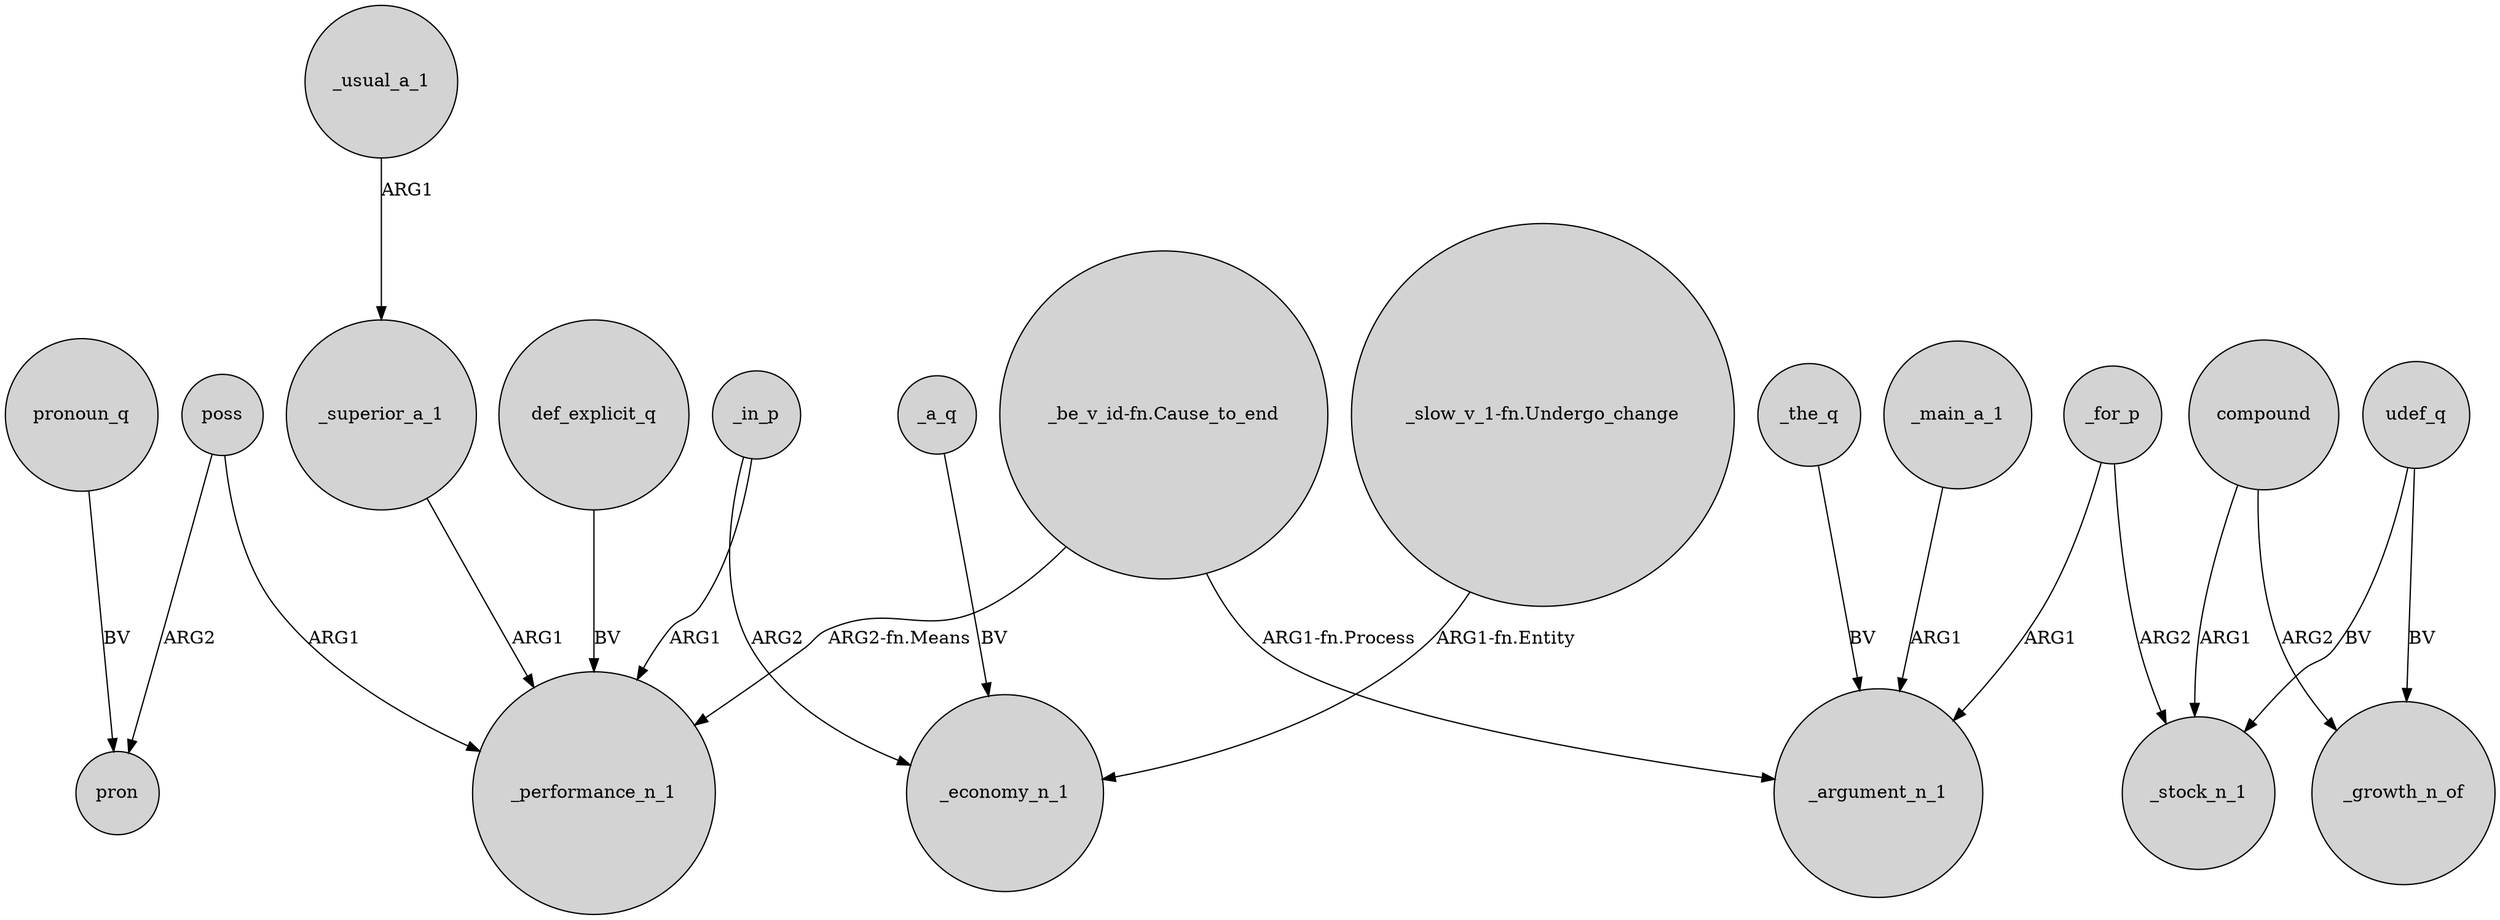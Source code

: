 digraph {
	node [shape=circle style=filled]
	"_be_v_id-fn.Cause_to_end" -> _performance_n_1 [label="ARG2-fn.Means"]
	_the_q -> _argument_n_1 [label=BV]
	_for_p -> _argument_n_1 [label=ARG1]
	"_be_v_id-fn.Cause_to_end" -> _argument_n_1 [label="ARG1-fn.Process"]
	compound -> _stock_n_1 [label=ARG1]
	pronoun_q -> pron [label=BV]
	udef_q -> _stock_n_1 [label=BV]
	poss -> pron [label=ARG2]
	_in_p -> _performance_n_1 [label=ARG1]
	def_explicit_q -> _performance_n_1 [label=BV]
	compound -> _growth_n_of [label=ARG2]
	poss -> _performance_n_1 [label=ARG1]
	_a_q -> _economy_n_1 [label=BV]
	udef_q -> _growth_n_of [label=BV]
	_for_p -> _stock_n_1 [label=ARG2]
	_in_p -> _economy_n_1 [label=ARG2]
	_superior_a_1 -> _performance_n_1 [label=ARG1]
	_main_a_1 -> _argument_n_1 [label=ARG1]
	_usual_a_1 -> _superior_a_1 [label=ARG1]
	"_slow_v_1-fn.Undergo_change" -> _economy_n_1 [label="ARG1-fn.Entity"]
}
